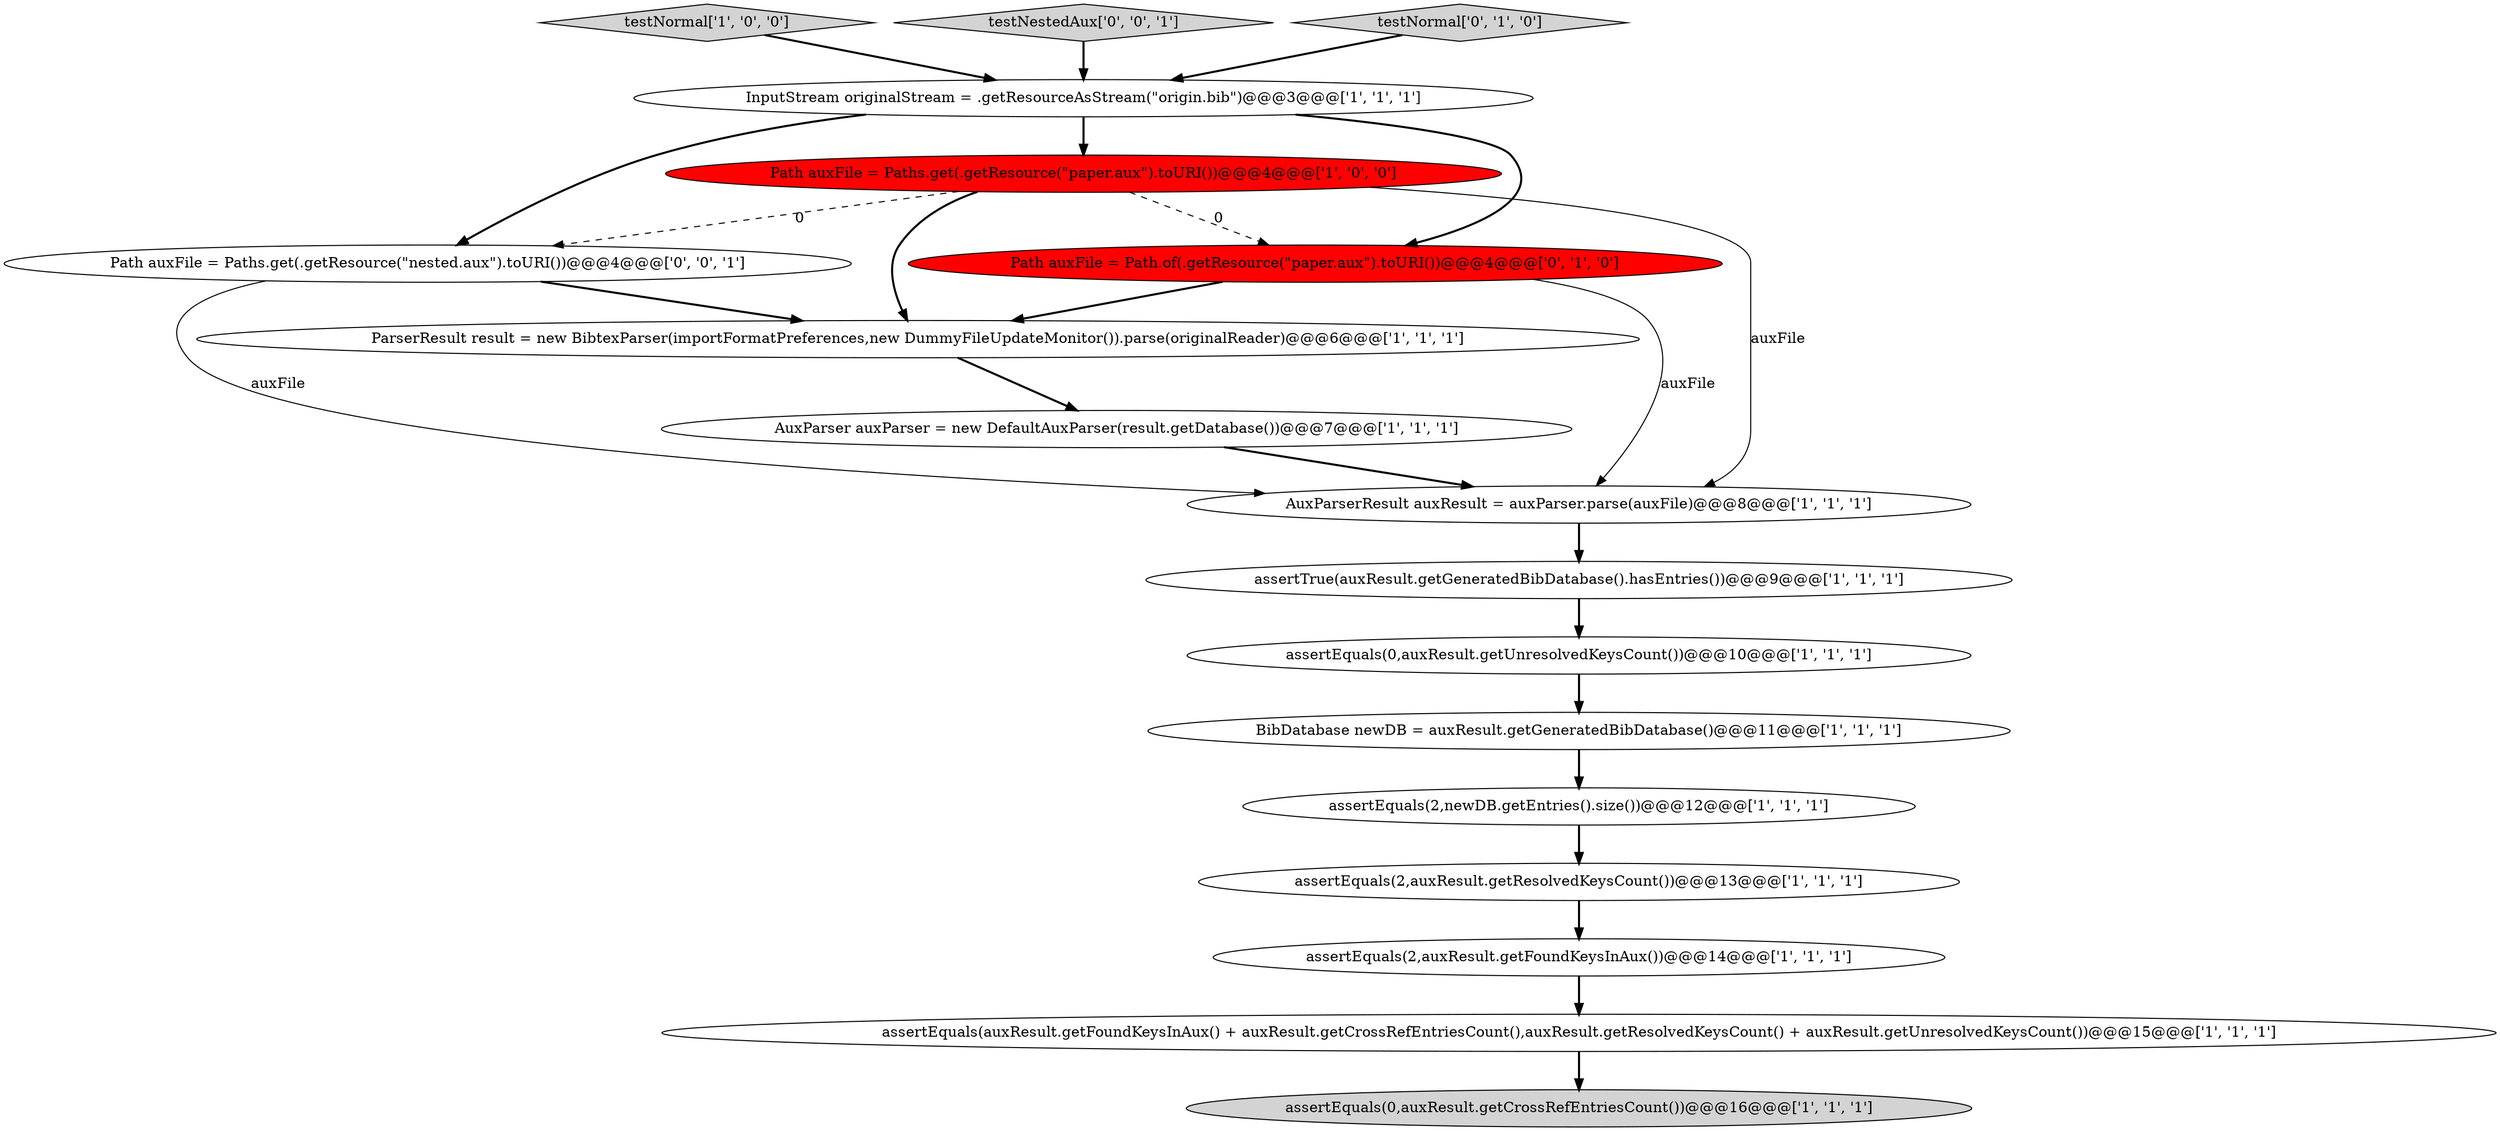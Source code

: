 digraph {
17 [style = filled, label = "Path auxFile = Paths.get(.getResource(\"nested.aux\").toURI())@@@4@@@['0', '0', '1']", fillcolor = white, shape = ellipse image = "AAA0AAABBB3BBB"];
12 [style = filled, label = "AuxParser auxParser = new DefaultAuxParser(result.getDatabase())@@@7@@@['1', '1', '1']", fillcolor = white, shape = ellipse image = "AAA0AAABBB1BBB"];
3 [style = filled, label = "assertEquals(2,auxResult.getResolvedKeysCount())@@@13@@@['1', '1', '1']", fillcolor = white, shape = ellipse image = "AAA0AAABBB1BBB"];
4 [style = filled, label = "Path auxFile = Paths.get(.getResource(\"paper.aux\").toURI())@@@4@@@['1', '0', '0']", fillcolor = red, shape = ellipse image = "AAA1AAABBB1BBB"];
11 [style = filled, label = "testNormal['1', '0', '0']", fillcolor = lightgray, shape = diamond image = "AAA0AAABBB1BBB"];
14 [style = filled, label = "Path auxFile = Path.of(.getResource(\"paper.aux\").toURI())@@@4@@@['0', '1', '0']", fillcolor = red, shape = ellipse image = "AAA1AAABBB2BBB"];
16 [style = filled, label = "testNestedAux['0', '0', '1']", fillcolor = lightgray, shape = diamond image = "AAA0AAABBB3BBB"];
0 [style = filled, label = "assertTrue(auxResult.getGeneratedBibDatabase().hasEntries())@@@9@@@['1', '1', '1']", fillcolor = white, shape = ellipse image = "AAA0AAABBB1BBB"];
2 [style = filled, label = "assertEquals(0,auxResult.getCrossRefEntriesCount())@@@16@@@['1', '1', '1']", fillcolor = lightgray, shape = ellipse image = "AAA0AAABBB1BBB"];
15 [style = filled, label = "testNormal['0', '1', '0']", fillcolor = lightgray, shape = diamond image = "AAA0AAABBB2BBB"];
8 [style = filled, label = "AuxParserResult auxResult = auxParser.parse(auxFile)@@@8@@@['1', '1', '1']", fillcolor = white, shape = ellipse image = "AAA0AAABBB1BBB"];
5 [style = filled, label = "assertEquals(2,auxResult.getFoundKeysInAux())@@@14@@@['1', '1', '1']", fillcolor = white, shape = ellipse image = "AAA0AAABBB1BBB"];
7 [style = filled, label = "assertEquals(0,auxResult.getUnresolvedKeysCount())@@@10@@@['1', '1', '1']", fillcolor = white, shape = ellipse image = "AAA0AAABBB1BBB"];
13 [style = filled, label = "assertEquals(auxResult.getFoundKeysInAux() + auxResult.getCrossRefEntriesCount(),auxResult.getResolvedKeysCount() + auxResult.getUnresolvedKeysCount())@@@15@@@['1', '1', '1']", fillcolor = white, shape = ellipse image = "AAA0AAABBB1BBB"];
9 [style = filled, label = "assertEquals(2,newDB.getEntries().size())@@@12@@@['1', '1', '1']", fillcolor = white, shape = ellipse image = "AAA0AAABBB1BBB"];
6 [style = filled, label = "BibDatabase newDB = auxResult.getGeneratedBibDatabase()@@@11@@@['1', '1', '1']", fillcolor = white, shape = ellipse image = "AAA0AAABBB1BBB"];
1 [style = filled, label = "InputStream originalStream = .getResourceAsStream(\"origin.bib\")@@@3@@@['1', '1', '1']", fillcolor = white, shape = ellipse image = "AAA0AAABBB1BBB"];
10 [style = filled, label = "ParserResult result = new BibtexParser(importFormatPreferences,new DummyFileUpdateMonitor()).parse(originalReader)@@@6@@@['1', '1', '1']", fillcolor = white, shape = ellipse image = "AAA0AAABBB1BBB"];
4->8 [style = solid, label="auxFile"];
4->10 [style = bold, label=""];
17->10 [style = bold, label=""];
1->4 [style = bold, label=""];
4->17 [style = dashed, label="0"];
11->1 [style = bold, label=""];
17->8 [style = solid, label="auxFile"];
14->10 [style = bold, label=""];
1->17 [style = bold, label=""];
0->7 [style = bold, label=""];
8->0 [style = bold, label=""];
14->8 [style = solid, label="auxFile"];
3->5 [style = bold, label=""];
16->1 [style = bold, label=""];
10->12 [style = bold, label=""];
12->8 [style = bold, label=""];
5->13 [style = bold, label=""];
7->6 [style = bold, label=""];
9->3 [style = bold, label=""];
1->14 [style = bold, label=""];
4->14 [style = dashed, label="0"];
6->9 [style = bold, label=""];
13->2 [style = bold, label=""];
15->1 [style = bold, label=""];
}
